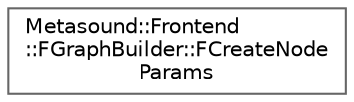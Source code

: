 digraph "Graphical Class Hierarchy"
{
 // INTERACTIVE_SVG=YES
 // LATEX_PDF_SIZE
  bgcolor="transparent";
  edge [fontname=Helvetica,fontsize=10,labelfontname=Helvetica,labelfontsize=10];
  node [fontname=Helvetica,fontsize=10,shape=box,height=0.2,width=0.4];
  rankdir="LR";
  Node0 [id="Node000000",label="Metasound::Frontend\l::FGraphBuilder::FCreateNode\lParams",height=0.2,width=0.4,color="grey40", fillcolor="white", style="filled",URL="$d6/d75/structMetasound_1_1Frontend_1_1FGraphBuilder_1_1FCreateNodeParams.html",tooltip=" "];
}
